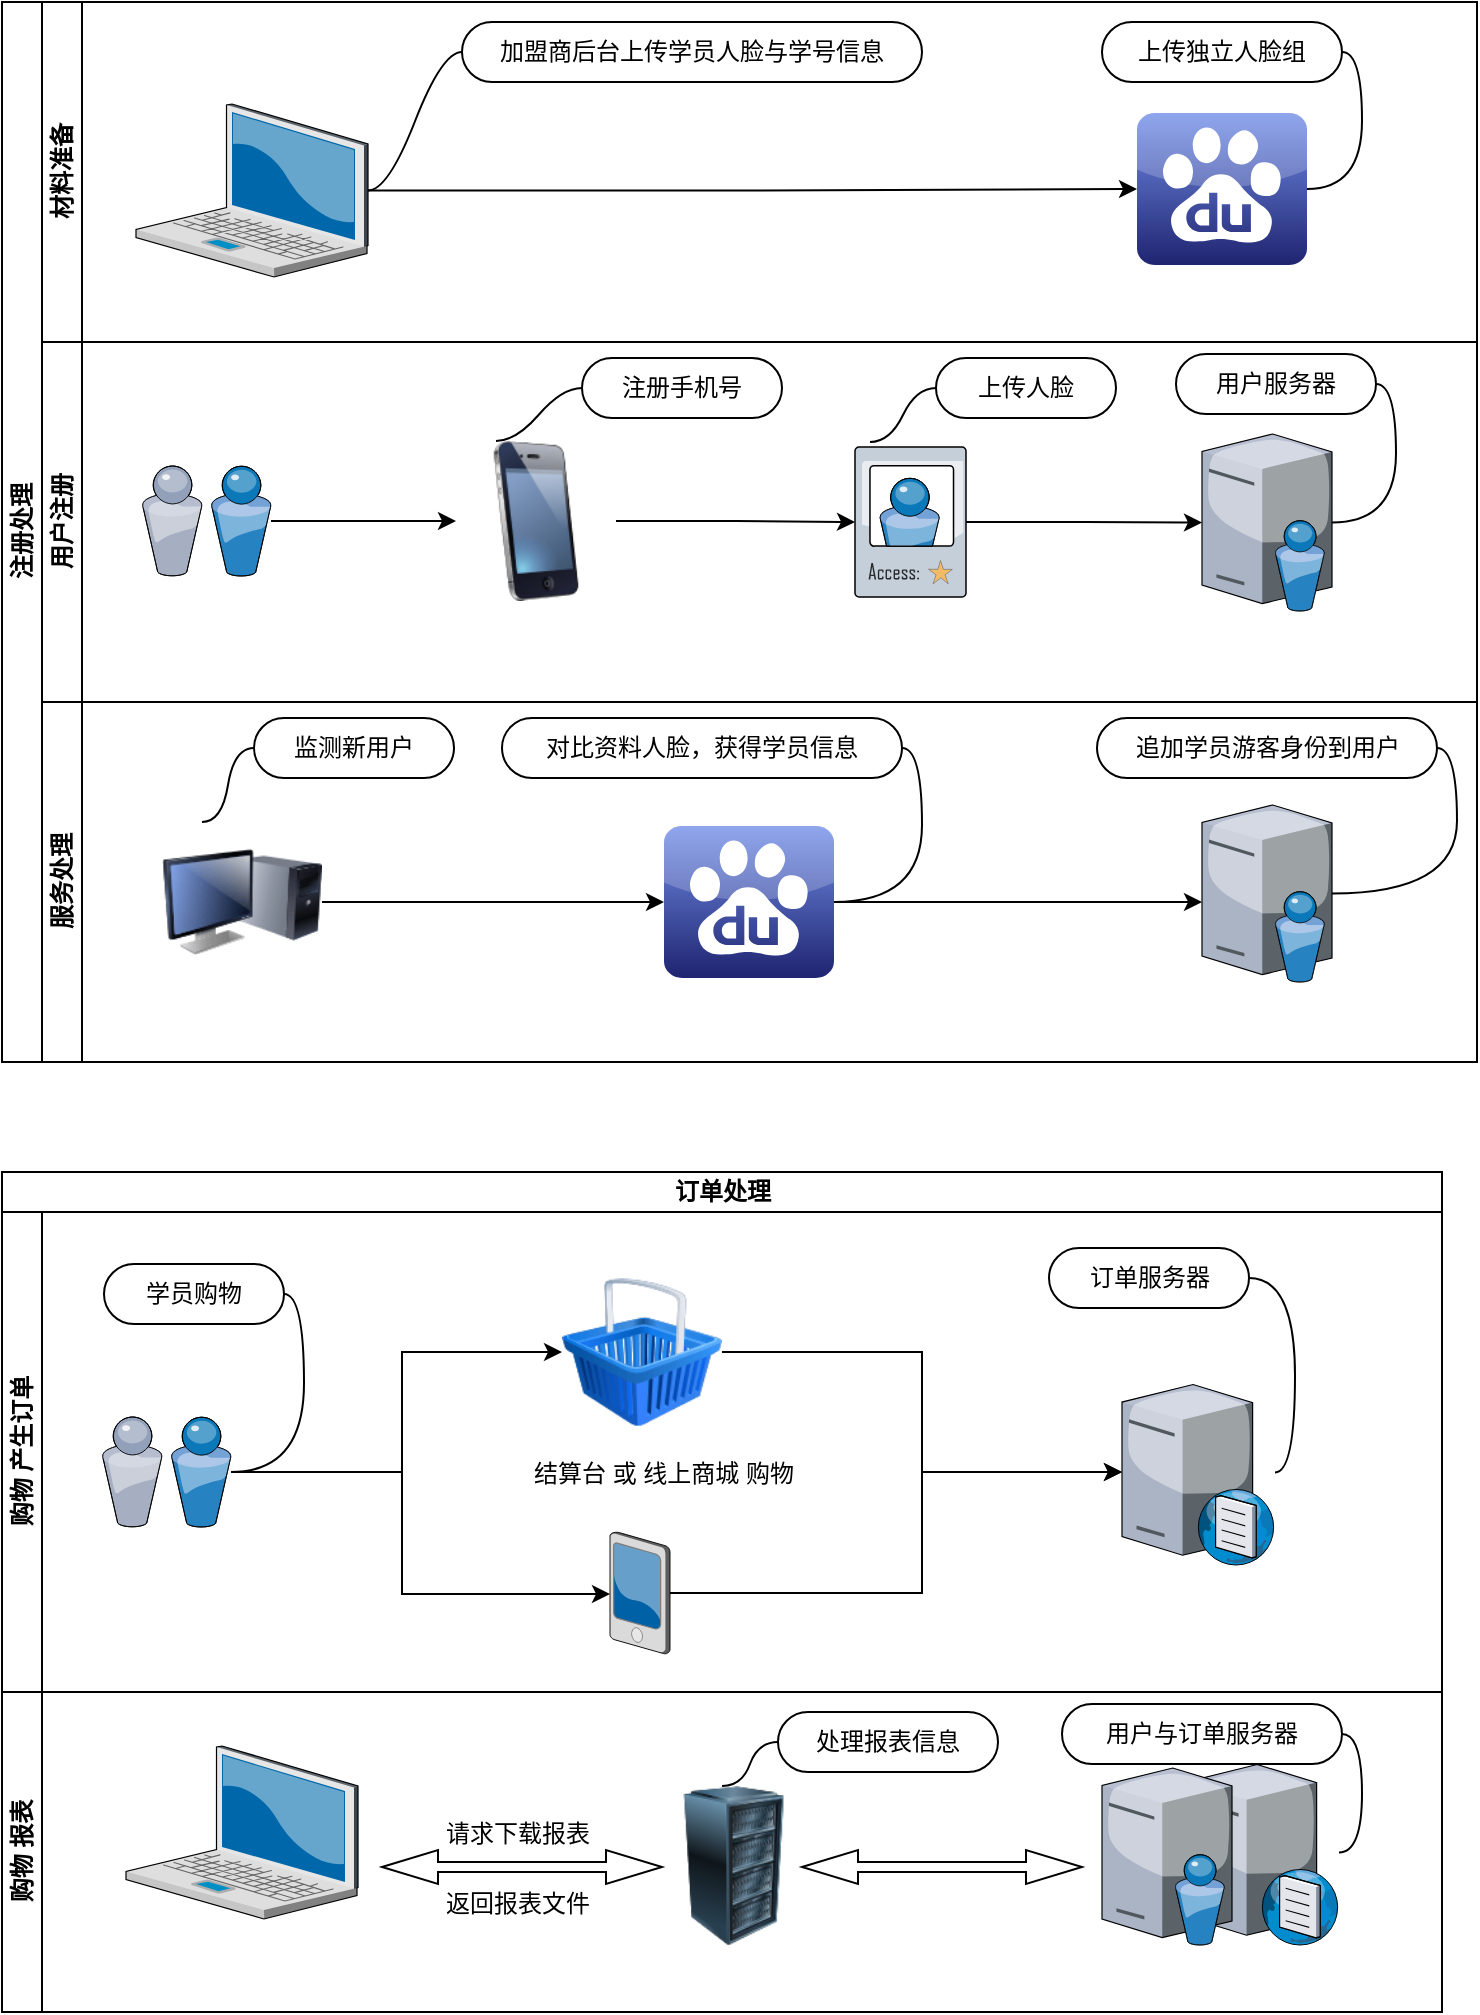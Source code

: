 <mxfile version="12.1.8" type="github" pages="1">
  <diagram id="rqDvnctBdF8AcJUeo6GC" name="第 1 页">
    <mxGraphModel dx="1182" dy="618" grid="1" gridSize="10" guides="1" tooltips="1" connect="1" arrows="1" fold="1" page="1" pageScale="1" pageWidth="827" pageHeight="1169" math="0" shadow="0">
      <root>
        <mxCell id="0"/>
        <mxCell id="1" parent="0"/>
        <mxCell id="jYT0G0JyMi2GddSKiYHh-19" value="注册处理" style="swimlane;html=1;childLayout=stackLayout;resizeParent=1;resizeParentMax=0;horizontal=0;startSize=20;horizontalStack=0;" parent="1" vertex="1">
          <mxGeometry x="40" y="40" width="737.5" height="530" as="geometry"/>
        </mxCell>
        <mxCell id="jYT0G0JyMi2GddSKiYHh-20" value="材料准备" style="swimlane;html=1;startSize=20;horizontal=0;" parent="jYT0G0JyMi2GddSKiYHh-19" vertex="1">
          <mxGeometry x="20" width="717.5" height="170" as="geometry"/>
        </mxCell>
        <mxCell id="jYT0G0JyMi2GddSKiYHh-27" style="edgeStyle=orthogonalEdgeStyle;rounded=0;orthogonalLoop=1;jettySize=auto;html=1;" parent="jYT0G0JyMi2GddSKiYHh-20" source="jYT0G0JyMi2GddSKiYHh-24" target="tdA-uRXReevZ8UmmL-kp-1" edge="1">
          <mxGeometry relative="1" as="geometry">
            <mxPoint x="520" y="80" as="targetPoint"/>
          </mxGeometry>
        </mxCell>
        <mxCell id="jYT0G0JyMi2GddSKiYHh-24" value="" style="verticalLabelPosition=bottom;aspect=fixed;html=1;verticalAlign=top;strokeColor=none;align=center;outlineConnect=0;shape=mxgraph.citrix.laptop_2;" parent="jYT0G0JyMi2GddSKiYHh-20" vertex="1">
          <mxGeometry x="47" y="51" width="116" height="86.5" as="geometry"/>
        </mxCell>
        <mxCell id="jYT0G0JyMi2GddSKiYHh-28" value="加盟商后台上传学员人脸与学号信息" style="whiteSpace=wrap;html=1;rounded=1;arcSize=50;align=center;verticalAlign=middle;container=1;recursiveResize=0;strokeWidth=1;autosize=1;spacing=4;treeFolding=1;treeMoving=1;" parent="jYT0G0JyMi2GddSKiYHh-20" vertex="1">
          <mxGeometry x="210" y="10" width="230" height="30" as="geometry"/>
        </mxCell>
        <mxCell id="jYT0G0JyMi2GddSKiYHh-29" value="" style="edgeStyle=entityRelationEdgeStyle;startArrow=none;endArrow=none;segment=10;curved=1;" parent="jYT0G0JyMi2GddSKiYHh-20" source="jYT0G0JyMi2GddSKiYHh-24" target="jYT0G0JyMi2GddSKiYHh-28" edge="1">
          <mxGeometry relative="1" as="geometry">
            <mxPoint x="180" y="50" as="sourcePoint"/>
          </mxGeometry>
        </mxCell>
        <mxCell id="jYT0G0JyMi2GddSKiYHh-105" value="上传独立人脸组" style="whiteSpace=wrap;html=1;rounded=1;arcSize=50;align=center;verticalAlign=middle;container=1;recursiveResize=0;strokeWidth=1;autosize=1;spacing=4;treeFolding=1;treeMoving=1;" parent="jYT0G0JyMi2GddSKiYHh-20" vertex="1">
          <mxGeometry x="530" y="10" width="120" height="30" as="geometry"/>
        </mxCell>
        <mxCell id="jYT0G0JyMi2GddSKiYHh-106" value="" style="edgeStyle=entityRelationEdgeStyle;startArrow=none;endArrow=none;segment=10;curved=1;" parent="jYT0G0JyMi2GddSKiYHh-20" source="tdA-uRXReevZ8UmmL-kp-1" target="jYT0G0JyMi2GddSKiYHh-105" edge="1">
          <mxGeometry relative="1" as="geometry">
            <mxPoint x="645" y="94.25" as="sourcePoint"/>
          </mxGeometry>
        </mxCell>
        <mxCell id="tdA-uRXReevZ8UmmL-kp-1" value="" style="dashed=0;outlineConnect=0;html=1;align=center;labelPosition=center;verticalLabelPosition=bottom;verticalAlign=top;shape=mxgraph.webicons.baidu;fillColor=#738FE8;gradientColor=#1F2470" vertex="1" parent="jYT0G0JyMi2GddSKiYHh-20">
          <mxGeometry x="547.5" y="55.5" width="85" height="76" as="geometry"/>
        </mxCell>
        <mxCell id="jYT0G0JyMi2GddSKiYHh-21" value="用户注册" style="swimlane;html=1;startSize=20;horizontal=0;" parent="jYT0G0JyMi2GddSKiYHh-19" vertex="1">
          <mxGeometry x="20" y="170" width="717.5" height="180" as="geometry"/>
        </mxCell>
        <mxCell id="jYT0G0JyMi2GddSKiYHh-35" style="edgeStyle=orthogonalEdgeStyle;rounded=0;orthogonalLoop=1;jettySize=auto;html=1;" parent="jYT0G0JyMi2GddSKiYHh-21" source="jYT0G0JyMi2GddSKiYHh-30" target="jYT0G0JyMi2GddSKiYHh-31" edge="1">
          <mxGeometry relative="1" as="geometry"/>
        </mxCell>
        <mxCell id="jYT0G0JyMi2GddSKiYHh-30" value="" style="image;html=1;labelBackgroundColor=#ffffff;image=img/lib/clip_art/telecommunication/iPhone_128x128.png" parent="jYT0G0JyMi2GddSKiYHh-21" vertex="1">
          <mxGeometry x="207" y="49.5" width="80" height="80" as="geometry"/>
        </mxCell>
        <mxCell id="jYT0G0JyMi2GddSKiYHh-36" style="edgeStyle=orthogonalEdgeStyle;rounded=0;orthogonalLoop=1;jettySize=auto;html=1;" parent="jYT0G0JyMi2GddSKiYHh-21" source="jYT0G0JyMi2GddSKiYHh-31" target="jYT0G0JyMi2GddSKiYHh-32" edge="1">
          <mxGeometry relative="1" as="geometry"/>
        </mxCell>
        <mxCell id="jYT0G0JyMi2GddSKiYHh-31" value="" style="verticalLabelPosition=bottom;aspect=fixed;html=1;verticalAlign=top;strokeColor=none;align=center;outlineConnect=0;shape=mxgraph.citrix.access_card;" parent="jYT0G0JyMi2GddSKiYHh-21" vertex="1">
          <mxGeometry x="406.5" y="52.5" width="55.5" height="75" as="geometry"/>
        </mxCell>
        <mxCell id="jYT0G0JyMi2GddSKiYHh-32" value="" style="verticalLabelPosition=bottom;aspect=fixed;html=1;verticalAlign=top;strokeColor=none;align=center;outlineConnect=0;shape=mxgraph.citrix.directory_server;" parent="jYT0G0JyMi2GddSKiYHh-21" vertex="1">
          <mxGeometry x="580" y="46" width="65" height="88.5" as="geometry"/>
        </mxCell>
        <mxCell id="jYT0G0JyMi2GddSKiYHh-37" value="注册手机号" style="whiteSpace=wrap;html=1;rounded=1;arcSize=50;align=center;verticalAlign=middle;container=1;recursiveResize=0;strokeWidth=1;autosize=1;spacing=4;treeFolding=1;treeMoving=1;" parent="jYT0G0JyMi2GddSKiYHh-21" vertex="1">
          <mxGeometry x="270" y="8" width="100" height="30" as="geometry"/>
        </mxCell>
        <mxCell id="jYT0G0JyMi2GddSKiYHh-38" value="" style="edgeStyle=entityRelationEdgeStyle;startArrow=none;endArrow=none;segment=10;curved=1;exitX=0.25;exitY=0;exitDx=0;exitDy=0;" parent="jYT0G0JyMi2GddSKiYHh-21" source="jYT0G0JyMi2GddSKiYHh-30" target="jYT0G0JyMi2GddSKiYHh-37" edge="1">
          <mxGeometry relative="1" as="geometry">
            <mxPoint x="100" y="50" as="sourcePoint"/>
          </mxGeometry>
        </mxCell>
        <mxCell id="jYT0G0JyMi2GddSKiYHh-39" value="上传人脸" style="whiteSpace=wrap;html=1;rounded=1;arcSize=50;align=center;verticalAlign=middle;container=1;recursiveResize=0;strokeWidth=1;autosize=1;spacing=4;treeFolding=1;treeMoving=1;" parent="jYT0G0JyMi2GddSKiYHh-21" vertex="1">
          <mxGeometry x="447" y="8" width="90" height="30" as="geometry"/>
        </mxCell>
        <mxCell id="jYT0G0JyMi2GddSKiYHh-40" value="" style="edgeStyle=entityRelationEdgeStyle;startArrow=none;endArrow=none;segment=10;curved=1;exitX=0.135;exitY=-0.033;exitDx=0;exitDy=0;exitPerimeter=0;" parent="jYT0G0JyMi2GddSKiYHh-21" source="jYT0G0JyMi2GddSKiYHh-31" target="jYT0G0JyMi2GddSKiYHh-39" edge="1">
          <mxGeometry relative="1" as="geometry">
            <mxPoint x="298" y="50" as="sourcePoint"/>
          </mxGeometry>
        </mxCell>
        <mxCell id="jYT0G0JyMi2GddSKiYHh-73" style="edgeStyle=orthogonalEdgeStyle;rounded=0;orthogonalLoop=1;jettySize=auto;html=1;entryX=0;entryY=0.5;entryDx=0;entryDy=0;" parent="jYT0G0JyMi2GddSKiYHh-21" source="jYT0G0JyMi2GddSKiYHh-72" target="jYT0G0JyMi2GddSKiYHh-30" edge="1">
          <mxGeometry relative="1" as="geometry"/>
        </mxCell>
        <mxCell id="jYT0G0JyMi2GddSKiYHh-72" value="" style="verticalLabelPosition=bottom;aspect=fixed;html=1;verticalAlign=top;strokeColor=none;align=center;outlineConnect=0;shape=mxgraph.citrix.users;" parent="jYT0G0JyMi2GddSKiYHh-21" vertex="1">
          <mxGeometry x="50" y="62" width="64.5" height="55" as="geometry"/>
        </mxCell>
        <mxCell id="jYT0G0JyMi2GddSKiYHh-110" value="用户服务器" style="whiteSpace=wrap;html=1;rounded=1;arcSize=50;align=center;verticalAlign=middle;container=1;recursiveResize=0;strokeWidth=1;autosize=1;spacing=4;treeFolding=1;treeMoving=1;" parent="jYT0G0JyMi2GddSKiYHh-21" vertex="1">
          <mxGeometry x="567" y="6" width="100" height="30" as="geometry"/>
        </mxCell>
        <mxCell id="jYT0G0JyMi2GddSKiYHh-111" value="" style="edgeStyle=entityRelationEdgeStyle;startArrow=none;endArrow=none;segment=10;curved=1;" parent="jYT0G0JyMi2GddSKiYHh-21" source="jYT0G0JyMi2GddSKiYHh-32" target="jYT0G0JyMi2GddSKiYHh-110" edge="1">
          <mxGeometry relative="1" as="geometry">
            <mxPoint x="541" y="48" as="sourcePoint"/>
          </mxGeometry>
        </mxCell>
        <mxCell id="jYT0G0JyMi2GddSKiYHh-22" value="服务处理" style="swimlane;html=1;startSize=20;horizontal=0;" parent="jYT0G0JyMi2GddSKiYHh-19" vertex="1">
          <mxGeometry x="20" y="350" width="717.5" height="180" as="geometry"/>
        </mxCell>
        <mxCell id="jYT0G0JyMi2GddSKiYHh-44" style="edgeStyle=orthogonalEdgeStyle;rounded=0;orthogonalLoop=1;jettySize=auto;html=1;" parent="jYT0G0JyMi2GddSKiYHh-22" source="jYT0G0JyMi2GddSKiYHh-41" target="tdA-uRXReevZ8UmmL-kp-2" edge="1">
          <mxGeometry relative="1" as="geometry">
            <mxPoint x="281" y="100" as="targetPoint"/>
          </mxGeometry>
        </mxCell>
        <mxCell id="jYT0G0JyMi2GddSKiYHh-41" value="" style="image;html=1;labelBackgroundColor=#ffffff;image=img/lib/clip_art/computers/Monitor_Tower_128x128.png" parent="jYT0G0JyMi2GddSKiYHh-22" vertex="1">
          <mxGeometry x="60" y="60" width="80" height="80" as="geometry"/>
        </mxCell>
        <mxCell id="jYT0G0JyMi2GddSKiYHh-45" style="edgeStyle=orthogonalEdgeStyle;rounded=0;orthogonalLoop=1;jettySize=auto;html=1;entryX=0;entryY=0.548;entryDx=0;entryDy=0;entryPerimeter=0;" parent="jYT0G0JyMi2GddSKiYHh-22" source="tdA-uRXReevZ8UmmL-kp-2" target="jYT0G0JyMi2GddSKiYHh-43" edge="1">
          <mxGeometry relative="1" as="geometry">
            <mxPoint x="400" y="100" as="sourcePoint"/>
          </mxGeometry>
        </mxCell>
        <mxCell id="jYT0G0JyMi2GddSKiYHh-43" value="" style="verticalLabelPosition=bottom;aspect=fixed;html=1;verticalAlign=top;strokeColor=none;align=center;outlineConnect=0;shape=mxgraph.citrix.directory_server;" parent="jYT0G0JyMi2GddSKiYHh-22" vertex="1">
          <mxGeometry x="580" y="51.5" width="65" height="88.5" as="geometry"/>
        </mxCell>
        <mxCell id="jYT0G0JyMi2GddSKiYHh-46" value="监测新用户" style="whiteSpace=wrap;html=1;rounded=1;arcSize=50;align=center;verticalAlign=middle;container=1;recursiveResize=0;strokeWidth=1;autosize=1;spacing=4;treeFolding=1;treeMoving=1;" parent="jYT0G0JyMi2GddSKiYHh-22" vertex="1">
          <mxGeometry x="106" y="8" width="100" height="30" as="geometry"/>
        </mxCell>
        <mxCell id="jYT0G0JyMi2GddSKiYHh-47" value="" style="edgeStyle=entityRelationEdgeStyle;startArrow=none;endArrow=none;segment=10;curved=1;exitX=0.25;exitY=0;exitDx=0;exitDy=0;" parent="jYT0G0JyMi2GddSKiYHh-22" source="jYT0G0JyMi2GddSKiYHh-41" target="jYT0G0JyMi2GddSKiYHh-46" edge="1">
          <mxGeometry relative="1" as="geometry">
            <mxPoint x="110" y="60" as="sourcePoint"/>
          </mxGeometry>
        </mxCell>
        <mxCell id="jYT0G0JyMi2GddSKiYHh-48" value="对比资料人脸，获得学员信息" style="whiteSpace=wrap;html=1;rounded=1;arcSize=50;align=center;verticalAlign=middle;container=1;recursiveResize=0;strokeWidth=1;autosize=1;spacing=4;treeFolding=1;treeMoving=1;" parent="jYT0G0JyMi2GddSKiYHh-22" vertex="1">
          <mxGeometry x="230" y="8" width="200" height="30" as="geometry"/>
        </mxCell>
        <mxCell id="jYT0G0JyMi2GddSKiYHh-49" value="" style="edgeStyle=entityRelationEdgeStyle;startArrow=none;endArrow=none;segment=10;curved=1;" parent="jYT0G0JyMi2GddSKiYHh-22" source="tdA-uRXReevZ8UmmL-kp-2" target="jYT0G0JyMi2GddSKiYHh-48" edge="1">
          <mxGeometry relative="1" as="geometry">
            <mxPoint x="301" y="60" as="sourcePoint"/>
          </mxGeometry>
        </mxCell>
        <mxCell id="jYT0G0JyMi2GddSKiYHh-112" value="追加学员游客身份到用户" style="whiteSpace=wrap;html=1;rounded=1;arcSize=50;align=center;verticalAlign=middle;container=1;recursiveResize=0;strokeWidth=1;autosize=1;spacing=4;treeFolding=1;treeMoving=1;" parent="jYT0G0JyMi2GddSKiYHh-22" vertex="1">
          <mxGeometry x="527.5" y="8" width="170" height="30" as="geometry"/>
        </mxCell>
        <mxCell id="jYT0G0JyMi2GddSKiYHh-113" value="" style="edgeStyle=entityRelationEdgeStyle;startArrow=none;endArrow=none;segment=10;curved=1;" parent="jYT0G0JyMi2GddSKiYHh-22" source="jYT0G0JyMi2GddSKiYHh-43" target="jYT0G0JyMi2GddSKiYHh-112" edge="1">
          <mxGeometry relative="1" as="geometry">
            <mxPoint x="549" y="50" as="sourcePoint"/>
          </mxGeometry>
        </mxCell>
        <mxCell id="tdA-uRXReevZ8UmmL-kp-2" value="" style="dashed=0;outlineConnect=0;html=1;align=center;labelPosition=center;verticalLabelPosition=bottom;verticalAlign=top;shape=mxgraph.webicons.baidu;fillColor=#738FE8;gradientColor=#1F2470" vertex="1" parent="jYT0G0JyMi2GddSKiYHh-22">
          <mxGeometry x="311" y="62" width="85" height="76" as="geometry"/>
        </mxCell>
        <mxCell id="jYT0G0JyMi2GddSKiYHh-87" value="订单处理" style="swimlane;html=1;childLayout=stackLayout;resizeParent=1;resizeParentMax=0;horizontal=1;startSize=20;horizontalStack=0;" parent="1" vertex="1">
          <mxGeometry x="40" y="625" width="720" height="420" as="geometry"/>
        </mxCell>
        <mxCell id="jYT0G0JyMi2GddSKiYHh-59" value="购物 产生订单" style="swimlane;html=1;startSize=20;horizontal=0;" parent="jYT0G0JyMi2GddSKiYHh-87" vertex="1">
          <mxGeometry y="20" width="720" height="240" as="geometry"/>
        </mxCell>
        <mxCell id="jYT0G0JyMi2GddSKiYHh-78" style="edgeStyle=orthogonalEdgeStyle;rounded=0;orthogonalLoop=1;jettySize=auto;html=1;entryX=0;entryY=0.5;entryDx=0;entryDy=0;" parent="jYT0G0JyMi2GddSKiYHh-59" source="jYT0G0JyMi2GddSKiYHh-71" target="jYT0G0JyMi2GddSKiYHh-76" edge="1">
          <mxGeometry relative="1" as="geometry">
            <Array as="points">
              <mxPoint x="200" y="130"/>
              <mxPoint x="200" y="70"/>
            </Array>
          </mxGeometry>
        </mxCell>
        <mxCell id="jYT0G0JyMi2GddSKiYHh-79" style="edgeStyle=orthogonalEdgeStyle;rounded=0;orthogonalLoop=1;jettySize=auto;html=1;" parent="jYT0G0JyMi2GddSKiYHh-59" source="jYT0G0JyMi2GddSKiYHh-71" target="jYT0G0JyMi2GddSKiYHh-77" edge="1">
          <mxGeometry relative="1" as="geometry">
            <Array as="points">
              <mxPoint x="200" y="130"/>
              <mxPoint x="200" y="191"/>
            </Array>
          </mxGeometry>
        </mxCell>
        <mxCell id="jYT0G0JyMi2GddSKiYHh-71" value="" style="verticalLabelPosition=bottom;aspect=fixed;html=1;verticalAlign=top;strokeColor=none;align=center;outlineConnect=0;shape=mxgraph.citrix.users;" parent="jYT0G0JyMi2GddSKiYHh-59" vertex="1">
          <mxGeometry x="50" y="102.5" width="64.5" height="55" as="geometry"/>
        </mxCell>
        <mxCell id="jYT0G0JyMi2GddSKiYHh-76" value="" style="image;html=1;labelBackgroundColor=#ffffff;image=img/lib/clip_art/finance/Shopping_Cart_128x128.png" parent="jYT0G0JyMi2GddSKiYHh-59" vertex="1">
          <mxGeometry x="280" y="30" width="80" height="80" as="geometry"/>
        </mxCell>
        <mxCell id="jYT0G0JyMi2GddSKiYHh-77" value="" style="verticalLabelPosition=bottom;aspect=fixed;html=1;verticalAlign=top;strokeColor=none;align=center;outlineConnect=0;shape=mxgraph.citrix.pda;" parent="jYT0G0JyMi2GddSKiYHh-59" vertex="1">
          <mxGeometry x="304" y="160" width="30" height="61" as="geometry"/>
        </mxCell>
        <mxCell id="jYT0G0JyMi2GddSKiYHh-82" value="订单服务器" style="whiteSpace=wrap;html=1;rounded=1;arcSize=50;align=center;verticalAlign=middle;container=1;recursiveResize=0;strokeWidth=1;autosize=1;spacing=4;treeFolding=1;treeMoving=1;" parent="jYT0G0JyMi2GddSKiYHh-59" vertex="1">
          <mxGeometry x="523.5" y="18" width="100" height="30" as="geometry"/>
        </mxCell>
        <mxCell id="jYT0G0JyMi2GddSKiYHh-85" value="学员购物" style="whiteSpace=wrap;html=1;rounded=1;arcSize=50;align=center;verticalAlign=middle;container=1;recursiveResize=0;strokeWidth=1;autosize=1;spacing=4;treeFolding=1;treeMoving=1;" parent="jYT0G0JyMi2GddSKiYHh-59" vertex="1">
          <mxGeometry x="51" y="26" width="90" height="30" as="geometry"/>
        </mxCell>
        <mxCell id="jYT0G0JyMi2GddSKiYHh-86" value="" style="edgeStyle=entityRelationEdgeStyle;startArrow=none;endArrow=none;segment=10;curved=1;" parent="jYT0G0JyMi2GddSKiYHh-59" source="jYT0G0JyMi2GddSKiYHh-71" target="jYT0G0JyMi2GddSKiYHh-85" edge="1">
          <mxGeometry relative="1" as="geometry">
            <mxPoint x="74.5" y="140" as="sourcePoint"/>
          </mxGeometry>
        </mxCell>
        <mxCell id="jYT0G0JyMi2GddSKiYHh-70" value="" style="verticalLabelPosition=bottom;aspect=fixed;html=1;verticalAlign=top;strokeColor=none;align=center;outlineConnect=0;shape=mxgraph.citrix.dns_server;" parent="jYT0G0JyMi2GddSKiYHh-59" vertex="1">
          <mxGeometry x="560" y="84" width="76.5" height="92.5" as="geometry"/>
        </mxCell>
        <mxCell id="jYT0G0JyMi2GddSKiYHh-80" style="edgeStyle=orthogonalEdgeStyle;rounded=0;orthogonalLoop=1;jettySize=auto;html=1;" parent="jYT0G0JyMi2GddSKiYHh-59" source="jYT0G0JyMi2GddSKiYHh-76" target="jYT0G0JyMi2GddSKiYHh-70" edge="1">
          <mxGeometry relative="1" as="geometry">
            <Array as="points">
              <mxPoint x="460" y="70"/>
              <mxPoint x="460" y="130"/>
            </Array>
          </mxGeometry>
        </mxCell>
        <mxCell id="jYT0G0JyMi2GddSKiYHh-81" style="edgeStyle=orthogonalEdgeStyle;rounded=0;orthogonalLoop=1;jettySize=auto;html=1;" parent="jYT0G0JyMi2GddSKiYHh-59" source="jYT0G0JyMi2GddSKiYHh-77" target="jYT0G0JyMi2GddSKiYHh-70" edge="1">
          <mxGeometry relative="1" as="geometry">
            <Array as="points">
              <mxPoint x="460" y="191"/>
              <mxPoint x="460" y="130"/>
            </Array>
          </mxGeometry>
        </mxCell>
        <mxCell id="jYT0G0JyMi2GddSKiYHh-83" value="" style="edgeStyle=entityRelationEdgeStyle;startArrow=none;endArrow=none;segment=10;curved=1;" parent="jYT0G0JyMi2GddSKiYHh-59" source="jYT0G0JyMi2GddSKiYHh-70" target="jYT0G0JyMi2GddSKiYHh-82" edge="1">
          <mxGeometry relative="1" as="geometry">
            <mxPoint x="496.5" y="60" as="sourcePoint"/>
          </mxGeometry>
        </mxCell>
        <mxCell id="jYT0G0JyMi2GddSKiYHh-84" value="结算台 或 线上商城 购物" style="text;html=1;resizable=0;points=[];autosize=1;align=left;verticalAlign=top;spacingTop=-4;" parent="jYT0G0JyMi2GddSKiYHh-59" vertex="1">
          <mxGeometry x="264" y="120.5" width="140" height="20" as="geometry"/>
        </mxCell>
        <mxCell id="jYT0G0JyMi2GddSKiYHh-88" value="购物 报表" style="swimlane;html=1;startSize=20;horizontal=0;" parent="jYT0G0JyMi2GddSKiYHh-87" vertex="1">
          <mxGeometry y="260" width="720" height="160" as="geometry"/>
        </mxCell>
        <mxCell id="jYT0G0JyMi2GddSKiYHh-91" value="" style="verticalLabelPosition=bottom;aspect=fixed;html=1;verticalAlign=top;strokeColor=none;align=center;outlineConnect=0;shape=mxgraph.citrix.laptop_2;" parent="jYT0G0JyMi2GddSKiYHh-88" vertex="1">
          <mxGeometry x="62" y="27" width="116" height="86.5" as="geometry"/>
        </mxCell>
        <mxCell id="jYT0G0JyMi2GddSKiYHh-94" value="" style="image;html=1;labelBackgroundColor=#ffffff;image=img/lib/clip_art/computers/Server_Rack_128x128.png" parent="jYT0G0JyMi2GddSKiYHh-88" vertex="1">
          <mxGeometry x="326" y="47" width="80" height="80" as="geometry"/>
        </mxCell>
        <mxCell id="jYT0G0JyMi2GddSKiYHh-96" value="" style="shape=doubleArrow;whiteSpace=wrap;html=1;" parent="jYT0G0JyMi2GddSKiYHh-88" vertex="1">
          <mxGeometry x="190" y="79" width="140" height="17" as="geometry"/>
        </mxCell>
        <mxCell id="jYT0G0JyMi2GddSKiYHh-97" value="" style="shape=doubleArrow;whiteSpace=wrap;html=1;" parent="jYT0G0JyMi2GddSKiYHh-88" vertex="1">
          <mxGeometry x="400" y="79" width="140" height="17" as="geometry"/>
        </mxCell>
        <mxCell id="jYT0G0JyMi2GddSKiYHh-100" value="请求下载报表" style="text;html=1;resizable=0;points=[];autosize=1;align=left;verticalAlign=top;spacingTop=-4;" parent="jYT0G0JyMi2GddSKiYHh-88" vertex="1">
          <mxGeometry x="220" y="60.5" width="90" height="20" as="geometry"/>
        </mxCell>
        <mxCell id="jYT0G0JyMi2GddSKiYHh-101" value="处理报表信息" style="whiteSpace=wrap;html=1;rounded=1;arcSize=50;align=center;verticalAlign=middle;container=1;recursiveResize=0;strokeWidth=1;autosize=1;spacing=4;treeFolding=1;treeMoving=1;" parent="jYT0G0JyMi2GddSKiYHh-88" vertex="1">
          <mxGeometry x="388" y="10" width="110" height="30" as="geometry"/>
        </mxCell>
        <mxCell id="jYT0G0JyMi2GddSKiYHh-102" value="" style="edgeStyle=entityRelationEdgeStyle;startArrow=none;endArrow=none;segment=10;curved=1;exitX=0.5;exitY=0;exitDx=0;exitDy=0;" parent="jYT0G0JyMi2GddSKiYHh-88" target="jYT0G0JyMi2GddSKiYHh-101" edge="1">
          <mxGeometry relative="1" as="geometry">
            <mxPoint x="360" y="47" as="sourcePoint"/>
          </mxGeometry>
        </mxCell>
        <mxCell id="jYT0G0JyMi2GddSKiYHh-103" value="返回报表文件" style="text;html=1;resizable=0;points=[];autosize=1;align=left;verticalAlign=top;spacingTop=-4;" parent="jYT0G0JyMi2GddSKiYHh-88" vertex="1">
          <mxGeometry x="220" y="96" width="90" height="20" as="geometry"/>
        </mxCell>
        <mxCell id="jYT0G0JyMi2GddSKiYHh-104" value="" style="group" parent="jYT0G0JyMi2GddSKiYHh-88" vertex="1" connectable="0">
          <mxGeometry x="550" y="34" width="118.5" height="92.5" as="geometry"/>
        </mxCell>
        <mxCell id="jYT0G0JyMi2GddSKiYHh-92" value="" style="verticalLabelPosition=bottom;aspect=fixed;html=1;verticalAlign=top;strokeColor=none;align=center;outlineConnect=0;shape=mxgraph.citrix.dns_server;" parent="jYT0G0JyMi2GddSKiYHh-104" vertex="1">
          <mxGeometry x="42" width="76.5" height="92.5" as="geometry"/>
        </mxCell>
        <mxCell id="jYT0G0JyMi2GddSKiYHh-93" value="" style="verticalLabelPosition=bottom;aspect=fixed;html=1;verticalAlign=top;strokeColor=none;align=center;outlineConnect=0;shape=mxgraph.citrix.directory_server;" parent="jYT0G0JyMi2GddSKiYHh-104" vertex="1">
          <mxGeometry y="4" width="65" height="88.5" as="geometry"/>
        </mxCell>
        <mxCell id="jYT0G0JyMi2GddSKiYHh-114" value="用户与订单服务器" style="whiteSpace=wrap;html=1;rounded=1;arcSize=50;align=center;verticalAlign=middle;container=1;recursiveResize=0;strokeWidth=1;autosize=1;spacing=4;treeFolding=1;treeMoving=1;" parent="jYT0G0JyMi2GddSKiYHh-88" vertex="1">
          <mxGeometry x="530" y="6" width="140" height="30" as="geometry"/>
        </mxCell>
        <mxCell id="jYT0G0JyMi2GddSKiYHh-115" value="" style="edgeStyle=entityRelationEdgeStyle;startArrow=none;endArrow=none;segment=10;curved=1;" parent="jYT0G0JyMi2GddSKiYHh-88" source="jYT0G0JyMi2GddSKiYHh-92" target="jYT0G0JyMi2GddSKiYHh-114" edge="1">
          <mxGeometry relative="1" as="geometry">
            <mxPoint x="507" y="48" as="sourcePoint"/>
          </mxGeometry>
        </mxCell>
      </root>
    </mxGraphModel>
  </diagram>
</mxfile>
